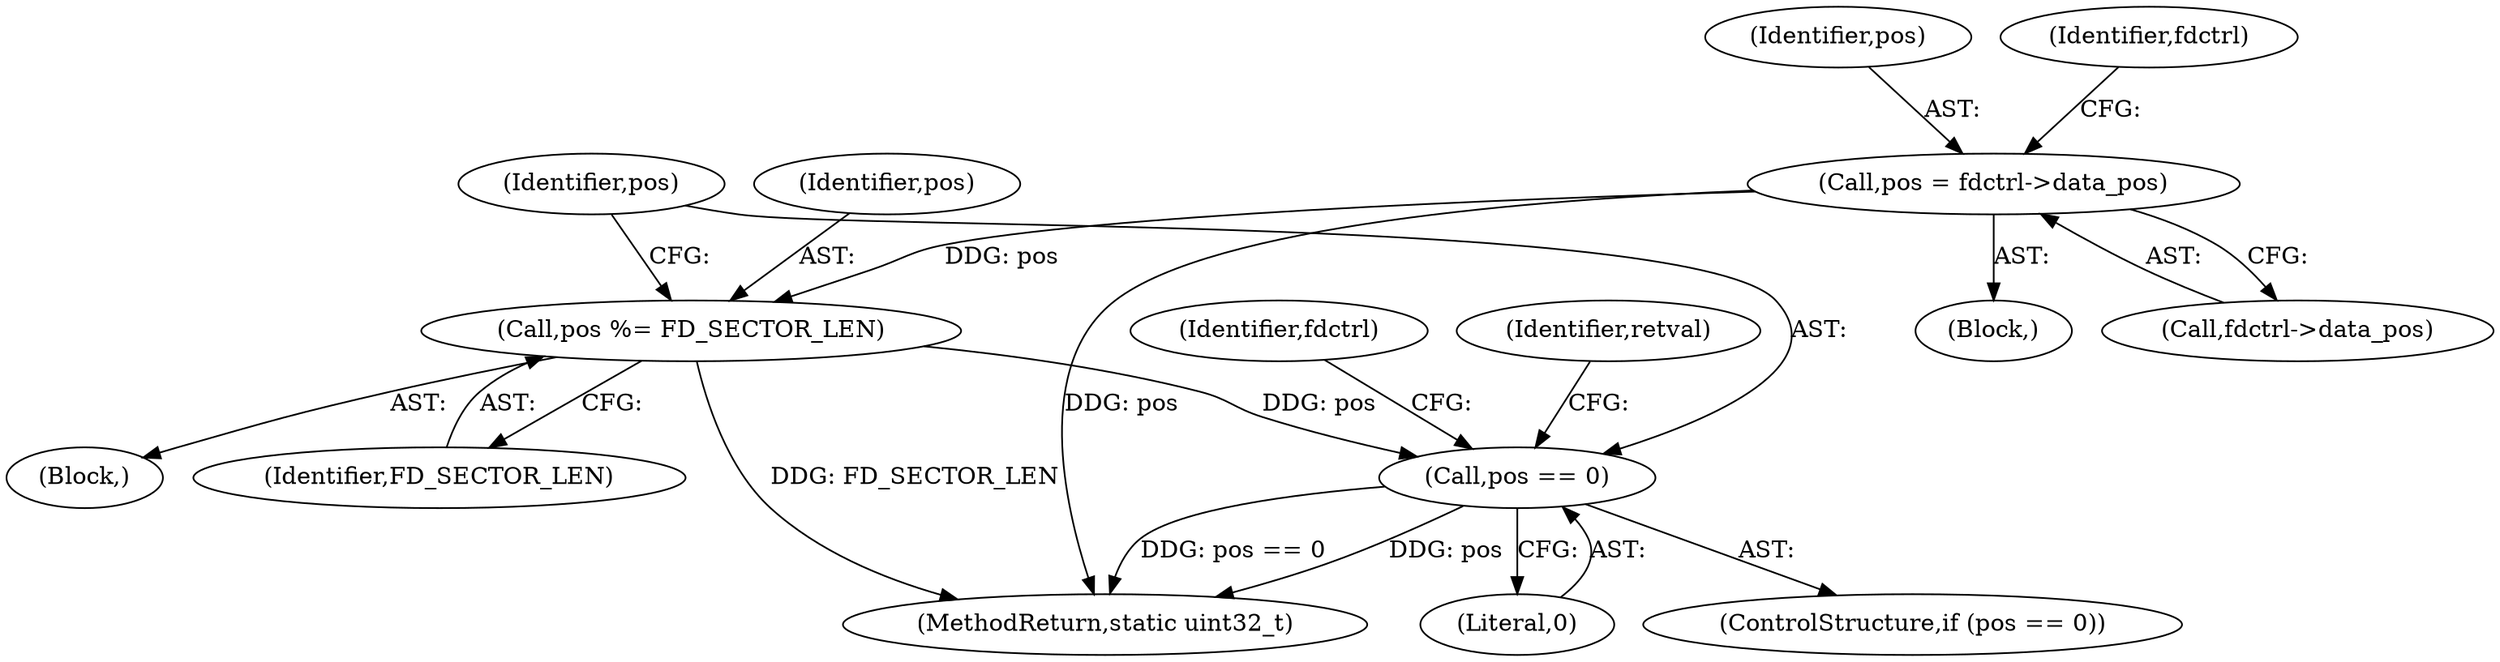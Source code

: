 digraph "1_qemu_e907746266721f305d67bc0718795fedee2e824c_0@del" {
"1000151" [label="(Call,pos %= FD_SECTOR_LEN)"];
"1000139" [label="(Call,pos = fdctrl->data_pos)"];
"1000155" [label="(Call,pos == 0)"];
"1000104" [label="(Block,)"];
"1000156" [label="(Identifier,pos)"];
"1000139" [label="(Call,pos = fdctrl->data_pos)"];
"1000162" [label="(Identifier,fdctrl)"];
"1000246" [label="(MethodReturn,static uint32_t)"];
"1000153" [label="(Identifier,FD_SECTOR_LEN)"];
"1000150" [label="(Block,)"];
"1000141" [label="(Call,fdctrl->data_pos)"];
"1000157" [label="(Literal,0)"];
"1000154" [label="(ControlStructure,if (pos == 0))"];
"1000155" [label="(Call,pos == 0)"];
"1000152" [label="(Identifier,pos)"];
"1000140" [label="(Identifier,pos)"];
"1000151" [label="(Call,pos %= FD_SECTOR_LEN)"];
"1000202" [label="(Identifier,retval)"];
"1000147" [label="(Identifier,fdctrl)"];
"1000151" -> "1000150"  [label="AST: "];
"1000151" -> "1000153"  [label="CFG: "];
"1000152" -> "1000151"  [label="AST: "];
"1000153" -> "1000151"  [label="AST: "];
"1000156" -> "1000151"  [label="CFG: "];
"1000151" -> "1000246"  [label="DDG: FD_SECTOR_LEN"];
"1000139" -> "1000151"  [label="DDG: pos"];
"1000151" -> "1000155"  [label="DDG: pos"];
"1000139" -> "1000104"  [label="AST: "];
"1000139" -> "1000141"  [label="CFG: "];
"1000140" -> "1000139"  [label="AST: "];
"1000141" -> "1000139"  [label="AST: "];
"1000147" -> "1000139"  [label="CFG: "];
"1000139" -> "1000246"  [label="DDG: pos"];
"1000155" -> "1000154"  [label="AST: "];
"1000155" -> "1000157"  [label="CFG: "];
"1000156" -> "1000155"  [label="AST: "];
"1000157" -> "1000155"  [label="AST: "];
"1000162" -> "1000155"  [label="CFG: "];
"1000202" -> "1000155"  [label="CFG: "];
"1000155" -> "1000246"  [label="DDG: pos == 0"];
"1000155" -> "1000246"  [label="DDG: pos"];
}
